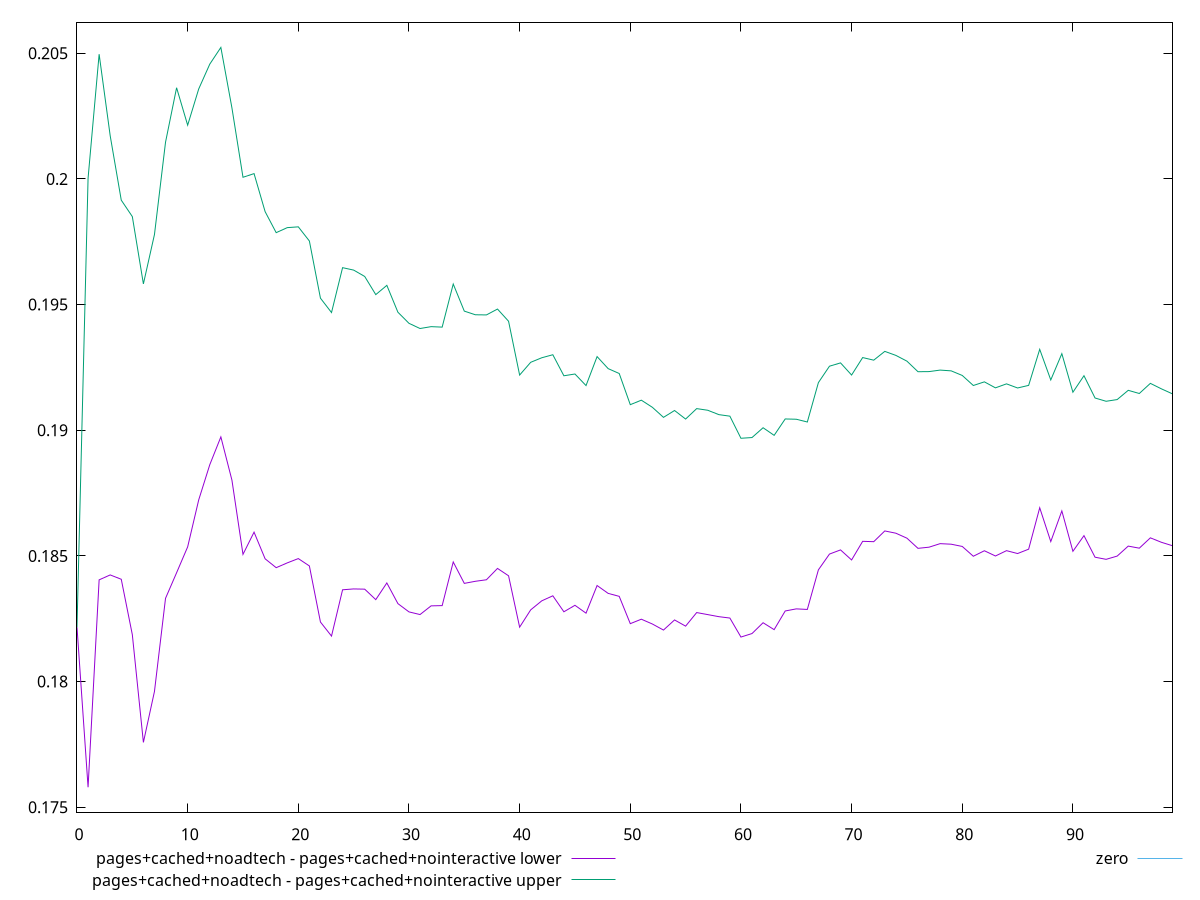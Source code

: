 reset

$pagesCachedNoadtechPagesCachedNointeractiveLower <<EOF
0 0.1821609883353139
1 0.17579454301828745
2 0.1840458609767268
3 0.18424197212821816
4 0.18406914761651647
5 0.18186357682674495
6 0.17757772156500018
7 0.1796053234410364
8 0.18331086394095142
9 0.18432873298307187
10 0.18535866935539552
11 0.18722874276074145
12 0.188628316589623
13 0.18973410591004466
14 0.18801469631245385
15 0.18506015590560077
16 0.1859441880021342
17 0.18488356556680602
18 0.1845302312599733
19 0.18472086296217824
20 0.1848923440902989
21 0.18459882484012424
22 0.1823680454754241
23 0.18180871592311232
24 0.18365059339773596
25 0.18368486376531226
26 0.18367522667748598
27 0.18325894379416824
28 0.18392236117157013
29 0.1831004033288999
30 0.18277102455626384
31 0.18266500179814293
32 0.18301088074095695
33 0.18302106787161235
34 0.18475782140060135
35 0.18390575646530094
36 0.1839888096148694
37 0.1840494593398285
38 0.18450096661616305
39 0.18420745902553232
40 0.1821635467151962
41 0.18285171323110883
42 0.18321043960644234
43 0.1834112726963076
44 0.18277516712631017
45 0.18303348140685943
46 0.18272058243269598
47 0.18382033371423157
48 0.18350731387774738
49 0.18338948441806752
50 0.1823025324399753
51 0.1824798715281189
52 0.18228806778466433
53 0.1820480655511819
54 0.18245066677671207
55 0.182204248848514
56 0.18274417289696732
57 0.18266308815313734
58 0.18258130691977942
59 0.18252600539126093
60 0.18177010152733514
61 0.18190931677905195
62 0.18233953274000986
63 0.18206478810944626
64 0.182807142053046
65 0.18289093172001533
66 0.18286865130965704
67 0.184444245310021
68 0.18507151460229718
69 0.18523736867481524
70 0.18483792727443163
71 0.18557878361299307
72 0.1855649675666656
73 0.18599209139381795
74 0.1859021621309161
75 0.18570450769459895
76 0.18529987997490543
77 0.1853461464245952
78 0.18548639573587666
79 0.1854643107589372
80 0.18537552244498912
81 0.18498533993357427
82 0.18520365986630472
83 0.18499543652944336
84 0.18520753783124388
85 0.18509287728158105
86 0.18526687567976868
87 0.18691420414189097
88 0.18556886716199816
89 0.18678862260473603
90 0.18518245945736161
91 0.18580532738993297
92 0.18494726769426076
93 0.18486252355069915
94 0.18499144002392873
95 0.18538908405075105
96 0.18530669187712664
97 0.18571759269557048
98 0.18554012362967864
99 0.1854030512338324
EOF

$pagesCachedNoadtechPagesCachedNointeractiveUpper <<EOF
0 0.1821609883353139
1 0.20002610350616568
2 0.20496375339100983
3 0.20171720972839688
4 0.1991551514044995
5 0.1985009275494569
6 0.19582262154127272
7 0.19778765947922494
8 0.2014601433863411
9 0.20362850308920685
10 0.20213828739785006
11 0.20358152163862817
12 0.2045684295712815
13 0.20523268392842167
14 0.20282690317899174
15 0.20006552302457126
16 0.2002111883834059
17 0.19869879275438368
18 0.19786161589846868
19 0.1980619137254406
20 0.19809305723240186
21 0.19752893390654291
22 0.19525487409825856
23 0.19468272613821802
24 0.19646891018475962
25 0.1963720471872142
26 0.19611834045241489
27 0.19539627690453992
28 0.19576498602693593
29 0.19469575292383487
30 0.19425366329794533
31 0.19404759104424552
32 0.19412154623779165
33 0.19410285095792576
34 0.19581742816613204
35 0.1947397514795718
36 0.1945945060388261
37 0.19458838371417556
38 0.19482139993642095
39 0.19433647772743207
40 0.1921953226086658
41 0.19270242057471176
42 0.19288344513589817
43 0.19300390054968766
44 0.19216687585779021
45 0.19223709178654375
46 0.19177689367993897
47 0.19293007783259786
48 0.19245108454715926
49 0.1922574820933009
50 0.19101684614570547
51 0.19119536288964606
52 0.19091098790110328
53 0.190511927711723
54 0.19078484135079
55 0.19044474514038906
56 0.19086007627916513
57 0.19079484973019692
58 0.19062079780809632
59 0.19055964932421435
60 0.18967975655489117
61 0.18970877414889856
62 0.1900989337836539
63 0.18979604988589938
64 0.19044847813641236
65 0.19043701571156782
66 0.19032702202722027
67 0.1918947084688805
68 0.19254748524858226
69 0.1926795513197412
70 0.192195893211885
71 0.19289143925216068
72 0.19278792089509902
73 0.19313763931960187
74 0.1929780916176091
75 0.19274885076519216
76 0.19232849601245056
77 0.1923330059248806
78 0.19239283289090492
79 0.1923622459069826
80 0.19217967452422102
81 0.19177991442569872
82 0.1919247434129343
83 0.19168650407846335
84 0.19184506894365194
85 0.19168128369123597
86 0.1917845941310667
87 0.19321887389915315
88 0.19200057795314596
89 0.19304691931340537
90 0.1915120392295942
91 0.19216919944692165
92 0.19128250449532233
93 0.1911519916829058
94 0.19121981548130165
95 0.19158761388403533
96 0.19146163919087547
97 0.19186491423350677
98 0.19164641413202432
99 0.1914465574669638
EOF

set key outside below
set xrange [0:99]
set yrange [0.17479454301828745:0.20623268392842167]
set trange [0.17479454301828745:0.20623268392842167]
set terminal svg size 640, 520 enhanced background rgb 'white'
set output "reprap/meta/scoreEstimate/diff/4_sub_3.svg"

plot $pagesCachedNoadtechPagesCachedNointeractiveLower title "pages+cached+noadtech - pages+cached+nointeractive lower" with line, \
     $pagesCachedNoadtechPagesCachedNointeractiveUpper title "pages+cached+noadtech - pages+cached+nointeractive upper" with line, \
     0 title "zero"

reset
